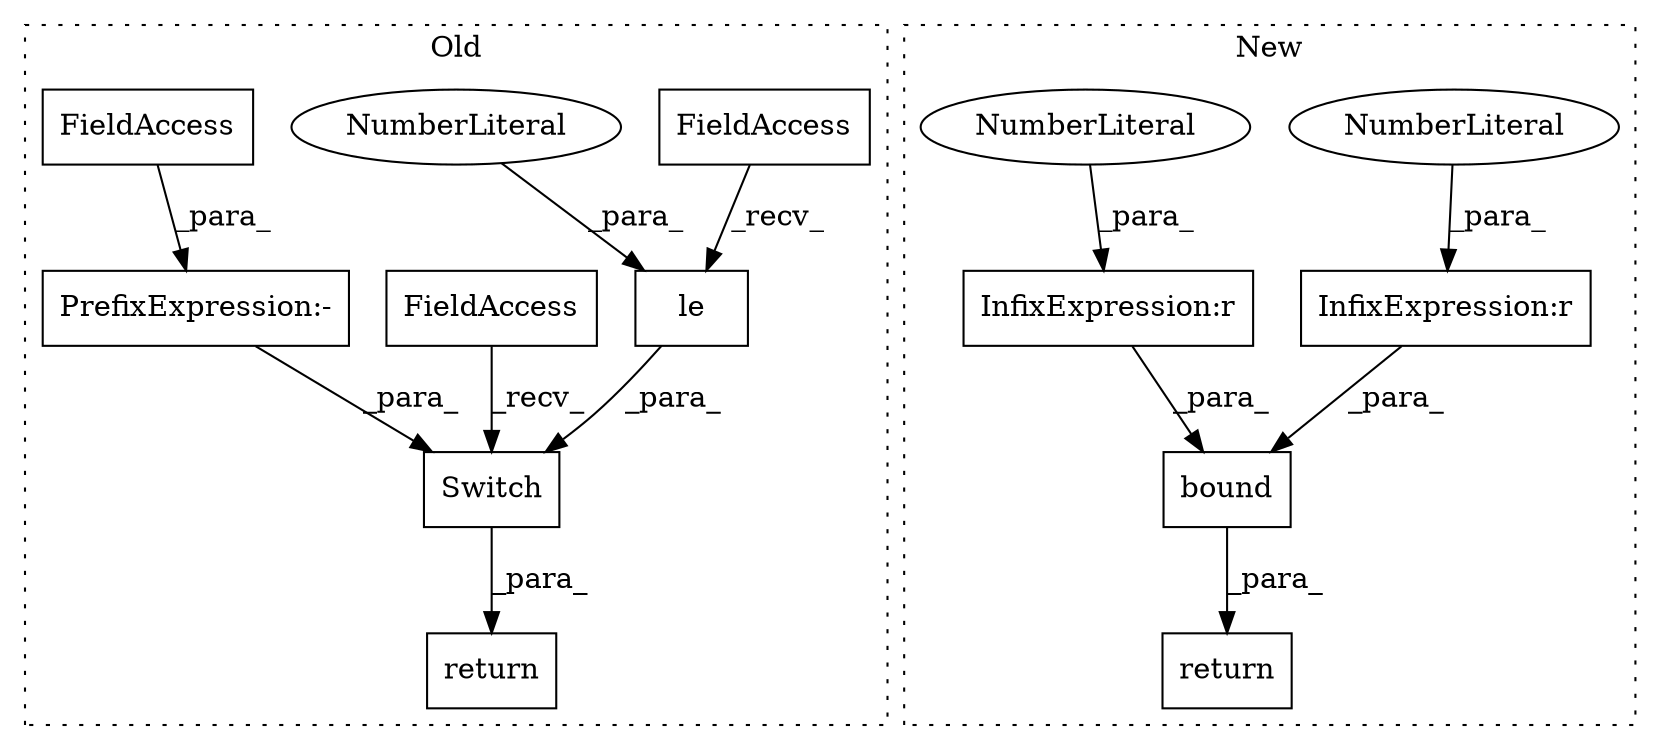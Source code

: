 digraph G {
subgraph cluster0 {
1 [label="le" a="32" s="22203,22211" l="3,1" shape="box"];
4 [label="NumberLiteral" a="34" s="22210" l="1" shape="ellipse"];
8 [label="Switch" a="32" s="22152,22235" l="7,1" shape="box"];
9 [label="PrefixExpression:-" a="38" s="22213" l="1" shape="box"];
10 [label="FieldAccess" a="22" s="22214" l="9" shape="box"];
11 [label="FieldAccess" a="22" s="22138" l="6" shape="box"];
12 [label="FieldAccess" a="22" s="22189" l="6" shape="box"];
13 [label="return" a="41" s="22131" l="7" shape="box"];
label = "Old";
style="dotted";
}
subgraph cluster1 {
2 [label="bound" a="32" s="22214,22251" l="6,1" shape="box"];
3 [label="InfixExpression:r" a="27" s="22233" l="4" shape="box"];
5 [label="InfixExpression:r" a="27" s="22244" l="4" shape="box"];
6 [label="NumberLiteral" a="34" s="22243" l="1" shape="ellipse"];
7 [label="NumberLiteral" a="34" s="22232" l="1" shape="ellipse"];
14 [label="return" a="41" s="22207" l="7" shape="box"];
label = "New";
style="dotted";
}
1 -> 8 [label="_para_"];
2 -> 14 [label="_para_"];
3 -> 2 [label="_para_"];
4 -> 1 [label="_para_"];
5 -> 2 [label="_para_"];
6 -> 5 [label="_para_"];
7 -> 3 [label="_para_"];
8 -> 13 [label="_para_"];
9 -> 8 [label="_para_"];
10 -> 9 [label="_para_"];
11 -> 8 [label="_recv_"];
12 -> 1 [label="_recv_"];
}